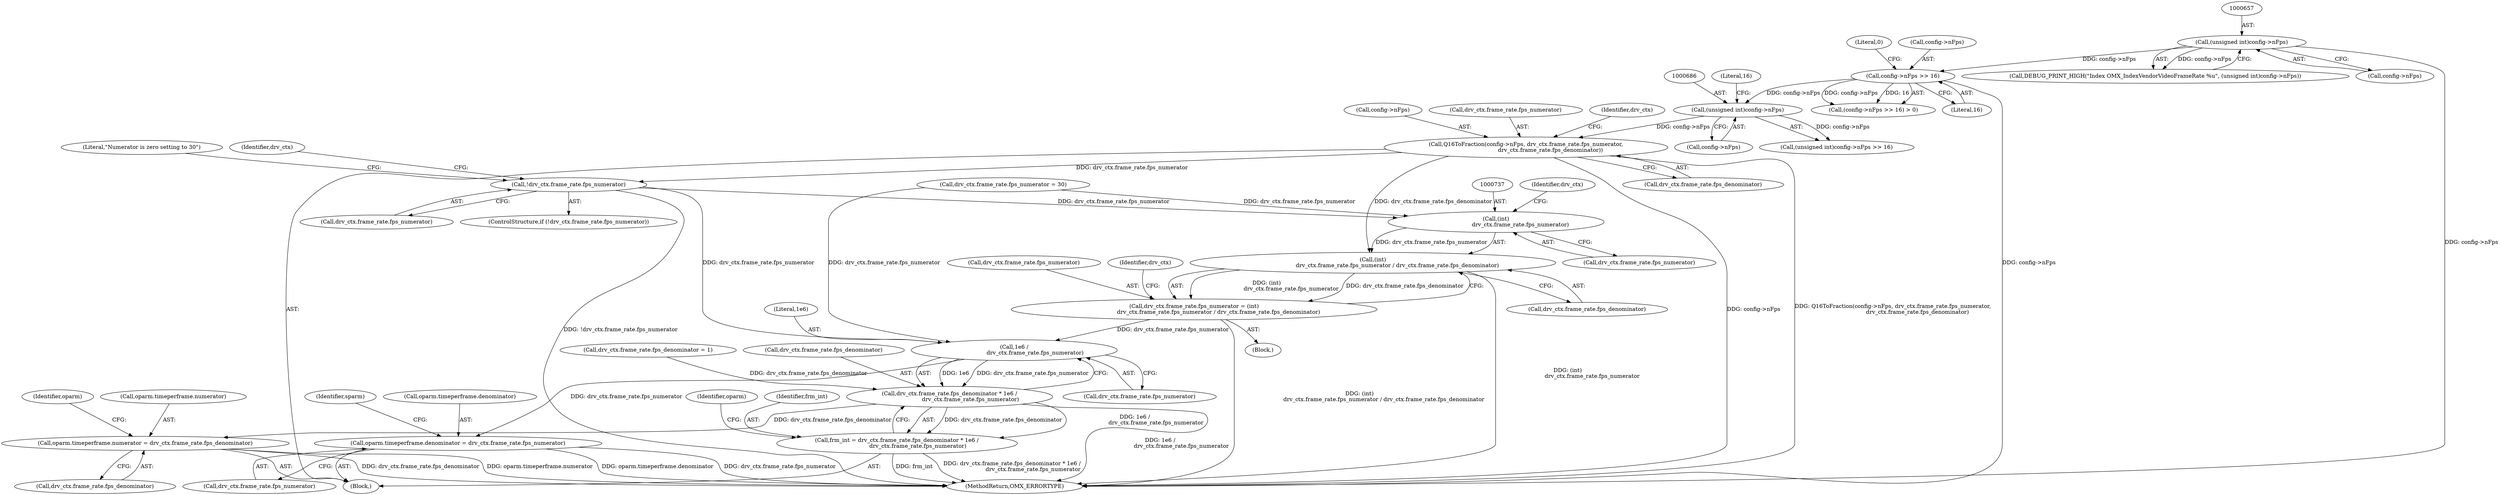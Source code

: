 digraph "0_Android_f22c2a0f0f9e030c240468d9d18b9297f001bcf0@pointer" {
"1000691" [label="(Call,Q16ToFraction(config->nFps, drv_ctx.frame_rate.fps_numerator,\n                            drv_ctx.frame_rate.fps_denominator))"];
"1000685" [label="(Call,(unsigned int)config->nFps)"];
"1000675" [label="(Call,config->nFps >> 16)"];
"1000656" [label="(Call,(unsigned int)config->nFps)"];
"1000706" [label="(Call,!drv_ctx.frame_rate.fps_numerator)"];
"1000736" [label="(Call,(int)\n                            drv_ctx.frame_rate.fps_numerator)"];
"1000735" [label="(Call,(int)\n                            drv_ctx.frame_rate.fps_numerator / drv_ctx.frame_rate.fps_denominator)"];
"1000729" [label="(Call,drv_ctx.frame_rate.fps_numerator = (int)\n                            drv_ctx.frame_rate.fps_numerator / drv_ctx.frame_rate.fps_denominator)"];
"1000763" [label="(Call,1e6 /\n                        drv_ctx.frame_rate.fps_numerator)"];
"1000757" [label="(Call,drv_ctx.frame_rate.fps_denominator * 1e6 /\n                        drv_ctx.frame_rate.fps_numerator)"];
"1000755" [label="(Call,frm_int = drv_ctx.frame_rate.fps_denominator * 1e6 /\n                        drv_ctx.frame_rate.fps_numerator)"];
"1000771" [label="(Call,oparm.timeperframe.numerator = drv_ctx.frame_rate.fps_denominator)"];
"1000782" [label="(Call,oparm.timeperframe.denominator = drv_ctx.frame_rate.fps_numerator)"];
"1000654" [label="(Call,DEBUG_PRINT_HIGH(\"Index OMX_IndexVendorVideoFrameRate %u\", (unsigned int)config->nFps))"];
"1000730" [label="(Call,drv_ctx.frame_rate.fps_numerator)"];
"1000714" [label="(Literal,\"Numerator is zero setting to 30\")"];
"1000763" [label="(Call,1e6 /\n                        drv_ctx.frame_rate.fps_numerator)"];
"1000783" [label="(Call,oparm.timeperframe.denominator)"];
"1000656" [label="(Call,(unsigned int)config->nFps)"];
"1000743" [label="(Call,drv_ctx.frame_rate.fps_denominator)"];
"1000707" [label="(Call,drv_ctx.frame_rate.fps_numerator)"];
"1000681" [label="(Block,)"];
"1000758" [label="(Call,drv_ctx.frame_rate.fps_denominator)"];
"1000756" [label="(Identifier,frm_int)"];
"1000685" [label="(Call,(unsigned int)config->nFps)"];
"1000658" [label="(Call,config->nFps)"];
"1000771" [label="(Call,oparm.timeperframe.numerator = drv_ctx.frame_rate.fps_denominator)"];
"1000772" [label="(Call,oparm.timeperframe.numerator)"];
"1000684" [label="(Call,(unsigned int)config->nFps >> 16)"];
"1000745" [label="(Identifier,drv_ctx)"];
"1000735" [label="(Call,(int)\n                            drv_ctx.frame_rate.fps_numerator / drv_ctx.frame_rate.fps_denominator)"];
"1000765" [label="(Call,drv_ctx.frame_rate.fps_numerator)"];
"1000774" [label="(Identifier,oparm)"];
"1000796" [label="(Identifier,sparm)"];
"1000782" [label="(Call,oparm.timeperframe.denominator = drv_ctx.frame_rate.fps_numerator)"];
"1000715" [label="(Call,drv_ctx.frame_rate.fps_numerator = 30)"];
"1000755" [label="(Call,frm_int = drv_ctx.frame_rate.fps_denominator * 1e6 /\n                        drv_ctx.frame_rate.fps_numerator)"];
"1000777" [label="(Call,drv_ctx.frame_rate.fps_denominator)"];
"1000691" [label="(Call,Q16ToFraction(config->nFps, drv_ctx.frame_rate.fps_numerator,\n                            drv_ctx.frame_rate.fps_denominator))"];
"1000695" [label="(Call,drv_ctx.frame_rate.fps_numerator)"];
"1000675" [label="(Call,config->nFps >> 16)"];
"1000736" [label="(Call,(int)\n                            drv_ctx.frame_rate.fps_numerator)"];
"1000680" [label="(Literal,0)"];
"1000676" [label="(Call,config->nFps)"];
"1000738" [label="(Call,drv_ctx.frame_rate.fps_numerator)"];
"1000706" [label="(Call,!drv_ctx.frame_rate.fps_numerator)"];
"1001056" [label="(MethodReturn,OMX_ERRORTYPE)"];
"1000674" [label="(Call,(config->nFps >> 16) > 0)"];
"1000757" [label="(Call,drv_ctx.frame_rate.fps_denominator * 1e6 /\n                        drv_ctx.frame_rate.fps_numerator)"];
"1000785" [label="(Identifier,oparm)"];
"1000751" [label="(Identifier,drv_ctx)"];
"1000764" [label="(Literal,1e6)"];
"1000690" [label="(Literal,16)"];
"1000705" [label="(ControlStructure,if (!drv_ctx.frame_rate.fps_numerator))"];
"1000709" [label="(Identifier,drv_ctx)"];
"1000728" [label="(Block,)"];
"1000788" [label="(Call,drv_ctx.frame_rate.fps_numerator)"];
"1000700" [label="(Call,drv_ctx.frame_rate.fps_denominator)"];
"1000725" [label="(Identifier,drv_ctx)"];
"1000679" [label="(Literal,16)"];
"1000687" [label="(Call,config->nFps)"];
"1000748" [label="(Call,drv_ctx.frame_rate.fps_denominator = 1)"];
"1000692" [label="(Call,config->nFps)"];
"1000729" [label="(Call,drv_ctx.frame_rate.fps_numerator = (int)\n                            drv_ctx.frame_rate.fps_numerator / drv_ctx.frame_rate.fps_denominator)"];
"1000691" -> "1000681"  [label="AST: "];
"1000691" -> "1000700"  [label="CFG: "];
"1000692" -> "1000691"  [label="AST: "];
"1000695" -> "1000691"  [label="AST: "];
"1000700" -> "1000691"  [label="AST: "];
"1000709" -> "1000691"  [label="CFG: "];
"1000691" -> "1001056"  [label="DDG: config->nFps"];
"1000691" -> "1001056"  [label="DDG: Q16ToFraction(config->nFps, drv_ctx.frame_rate.fps_numerator,\n                            drv_ctx.frame_rate.fps_denominator)"];
"1000685" -> "1000691"  [label="DDG: config->nFps"];
"1000691" -> "1000706"  [label="DDG: drv_ctx.frame_rate.fps_numerator"];
"1000691" -> "1000735"  [label="DDG: drv_ctx.frame_rate.fps_denominator"];
"1000685" -> "1000684"  [label="AST: "];
"1000685" -> "1000687"  [label="CFG: "];
"1000686" -> "1000685"  [label="AST: "];
"1000687" -> "1000685"  [label="AST: "];
"1000690" -> "1000685"  [label="CFG: "];
"1000685" -> "1000684"  [label="DDG: config->nFps"];
"1000675" -> "1000685"  [label="DDG: config->nFps"];
"1000675" -> "1000674"  [label="AST: "];
"1000675" -> "1000679"  [label="CFG: "];
"1000676" -> "1000675"  [label="AST: "];
"1000679" -> "1000675"  [label="AST: "];
"1000680" -> "1000675"  [label="CFG: "];
"1000675" -> "1001056"  [label="DDG: config->nFps"];
"1000675" -> "1000674"  [label="DDG: config->nFps"];
"1000675" -> "1000674"  [label="DDG: 16"];
"1000656" -> "1000675"  [label="DDG: config->nFps"];
"1000656" -> "1000654"  [label="AST: "];
"1000656" -> "1000658"  [label="CFG: "];
"1000657" -> "1000656"  [label="AST: "];
"1000658" -> "1000656"  [label="AST: "];
"1000654" -> "1000656"  [label="CFG: "];
"1000656" -> "1001056"  [label="DDG: config->nFps"];
"1000656" -> "1000654"  [label="DDG: config->nFps"];
"1000706" -> "1000705"  [label="AST: "];
"1000706" -> "1000707"  [label="CFG: "];
"1000707" -> "1000706"  [label="AST: "];
"1000714" -> "1000706"  [label="CFG: "];
"1000725" -> "1000706"  [label="CFG: "];
"1000706" -> "1001056"  [label="DDG: !drv_ctx.frame_rate.fps_numerator"];
"1000706" -> "1000736"  [label="DDG: drv_ctx.frame_rate.fps_numerator"];
"1000706" -> "1000763"  [label="DDG: drv_ctx.frame_rate.fps_numerator"];
"1000736" -> "1000735"  [label="AST: "];
"1000736" -> "1000738"  [label="CFG: "];
"1000737" -> "1000736"  [label="AST: "];
"1000738" -> "1000736"  [label="AST: "];
"1000745" -> "1000736"  [label="CFG: "];
"1000736" -> "1000735"  [label="DDG: drv_ctx.frame_rate.fps_numerator"];
"1000715" -> "1000736"  [label="DDG: drv_ctx.frame_rate.fps_numerator"];
"1000735" -> "1000729"  [label="AST: "];
"1000735" -> "1000743"  [label="CFG: "];
"1000743" -> "1000735"  [label="AST: "];
"1000729" -> "1000735"  [label="CFG: "];
"1000735" -> "1001056"  [label="DDG: (int)\n                            drv_ctx.frame_rate.fps_numerator"];
"1000735" -> "1000729"  [label="DDG: (int)\n                            drv_ctx.frame_rate.fps_numerator"];
"1000735" -> "1000729"  [label="DDG: drv_ctx.frame_rate.fps_denominator"];
"1000729" -> "1000728"  [label="AST: "];
"1000730" -> "1000729"  [label="AST: "];
"1000751" -> "1000729"  [label="CFG: "];
"1000729" -> "1001056"  [label="DDG: (int)\n                            drv_ctx.frame_rate.fps_numerator / drv_ctx.frame_rate.fps_denominator"];
"1000729" -> "1000763"  [label="DDG: drv_ctx.frame_rate.fps_numerator"];
"1000763" -> "1000757"  [label="AST: "];
"1000763" -> "1000765"  [label="CFG: "];
"1000764" -> "1000763"  [label="AST: "];
"1000765" -> "1000763"  [label="AST: "];
"1000757" -> "1000763"  [label="CFG: "];
"1000763" -> "1000757"  [label="DDG: 1e6"];
"1000763" -> "1000757"  [label="DDG: drv_ctx.frame_rate.fps_numerator"];
"1000715" -> "1000763"  [label="DDG: drv_ctx.frame_rate.fps_numerator"];
"1000763" -> "1000782"  [label="DDG: drv_ctx.frame_rate.fps_numerator"];
"1000757" -> "1000755"  [label="AST: "];
"1000758" -> "1000757"  [label="AST: "];
"1000755" -> "1000757"  [label="CFG: "];
"1000757" -> "1001056"  [label="DDG: 1e6 /\n                        drv_ctx.frame_rate.fps_numerator"];
"1000757" -> "1000755"  [label="DDG: drv_ctx.frame_rate.fps_denominator"];
"1000757" -> "1000755"  [label="DDG: 1e6 /\n                        drv_ctx.frame_rate.fps_numerator"];
"1000748" -> "1000757"  [label="DDG: drv_ctx.frame_rate.fps_denominator"];
"1000757" -> "1000771"  [label="DDG: drv_ctx.frame_rate.fps_denominator"];
"1000755" -> "1000681"  [label="AST: "];
"1000756" -> "1000755"  [label="AST: "];
"1000774" -> "1000755"  [label="CFG: "];
"1000755" -> "1001056"  [label="DDG: drv_ctx.frame_rate.fps_denominator * 1e6 /\n                        drv_ctx.frame_rate.fps_numerator"];
"1000755" -> "1001056"  [label="DDG: frm_int"];
"1000771" -> "1000681"  [label="AST: "];
"1000771" -> "1000777"  [label="CFG: "];
"1000772" -> "1000771"  [label="AST: "];
"1000777" -> "1000771"  [label="AST: "];
"1000785" -> "1000771"  [label="CFG: "];
"1000771" -> "1001056"  [label="DDG: drv_ctx.frame_rate.fps_denominator"];
"1000771" -> "1001056"  [label="DDG: oparm.timeperframe.numerator"];
"1000782" -> "1000681"  [label="AST: "];
"1000782" -> "1000788"  [label="CFG: "];
"1000783" -> "1000782"  [label="AST: "];
"1000788" -> "1000782"  [label="AST: "];
"1000796" -> "1000782"  [label="CFG: "];
"1000782" -> "1001056"  [label="DDG: drv_ctx.frame_rate.fps_numerator"];
"1000782" -> "1001056"  [label="DDG: oparm.timeperframe.denominator"];
}

